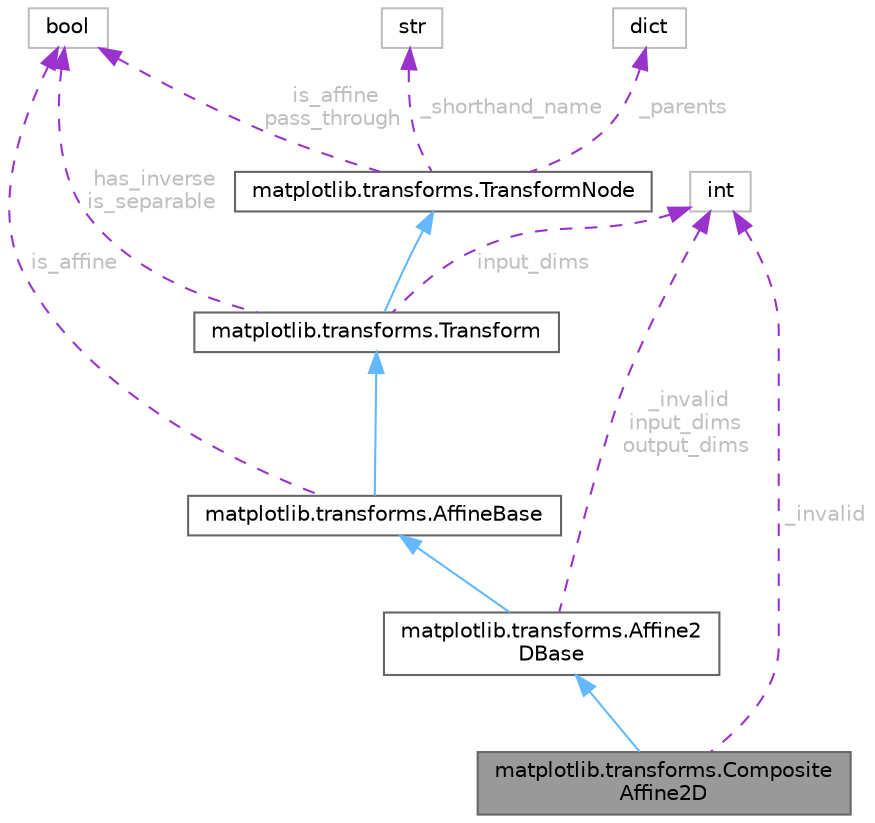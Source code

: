digraph "matplotlib.transforms.CompositeAffine2D"
{
 // LATEX_PDF_SIZE
  bgcolor="transparent";
  edge [fontname=Helvetica,fontsize=10,labelfontname=Helvetica,labelfontsize=10];
  node [fontname=Helvetica,fontsize=10,shape=box,height=0.2,width=0.4];
  Node1 [id="Node000001",label="matplotlib.transforms.Composite\lAffine2D",height=0.2,width=0.4,color="gray40", fillcolor="grey60", style="filled", fontcolor="black",tooltip=" "];
  Node2 -> Node1 [id="edge13_Node000001_Node000002",dir="back",color="steelblue1",style="solid",tooltip=" "];
  Node2 [id="Node000002",label="matplotlib.transforms.Affine2\lDBase",height=0.2,width=0.4,color="gray40", fillcolor="white", style="filled",URL="$dc/daa/classmatplotlib_1_1transforms_1_1Affine2DBase.html",tooltip=" "];
  Node3 -> Node2 [id="edge14_Node000002_Node000003",dir="back",color="steelblue1",style="solid",tooltip=" "];
  Node3 [id="Node000003",label="matplotlib.transforms.AffineBase",height=0.2,width=0.4,color="gray40", fillcolor="white", style="filled",URL="$d7/d5c/classmatplotlib_1_1transforms_1_1AffineBase.html",tooltip=" "];
  Node4 -> Node3 [id="edge15_Node000003_Node000004",dir="back",color="steelblue1",style="solid",tooltip=" "];
  Node4 [id="Node000004",label="matplotlib.transforms.Transform",height=0.2,width=0.4,color="gray40", fillcolor="white", style="filled",URL="$db/df6/classmatplotlib_1_1transforms_1_1Transform.html",tooltip=" "];
  Node5 -> Node4 [id="edge16_Node000004_Node000005",dir="back",color="steelblue1",style="solid",tooltip=" "];
  Node5 [id="Node000005",label="matplotlib.transforms.TransformNode",height=0.2,width=0.4,color="gray40", fillcolor="white", style="filled",URL="$d0/da9/classmatplotlib_1_1transforms_1_1TransformNode.html",tooltip=" "];
  Node6 -> Node5 [id="edge17_Node000005_Node000006",dir="back",color="darkorchid3",style="dashed",tooltip=" ",label=" is_affine\npass_through",fontcolor="grey" ];
  Node6 [id="Node000006",label="bool",height=0.2,width=0.4,color="grey75", fillcolor="white", style="filled",tooltip=" "];
  Node7 -> Node5 [id="edge18_Node000005_Node000007",dir="back",color="darkorchid3",style="dashed",tooltip=" ",label=" _parents",fontcolor="grey" ];
  Node7 [id="Node000007",label="dict",height=0.2,width=0.4,color="grey75", fillcolor="white", style="filled",tooltip=" "];
  Node8 -> Node5 [id="edge19_Node000005_Node000008",dir="back",color="darkorchid3",style="dashed",tooltip=" ",label=" _shorthand_name",fontcolor="grey" ];
  Node8 [id="Node000008",label="str",height=0.2,width=0.4,color="grey75", fillcolor="white", style="filled",tooltip=" "];
  Node9 -> Node4 [id="edge20_Node000004_Node000009",dir="back",color="darkorchid3",style="dashed",tooltip=" ",label=" input_dims",fontcolor="grey" ];
  Node9 [id="Node000009",label="int",height=0.2,width=0.4,color="grey75", fillcolor="white", style="filled",tooltip=" "];
  Node6 -> Node4 [id="edge21_Node000004_Node000006",dir="back",color="darkorchid3",style="dashed",tooltip=" ",label=" has_inverse\nis_separable",fontcolor="grey" ];
  Node6 -> Node3 [id="edge22_Node000003_Node000006",dir="back",color="darkorchid3",style="dashed",tooltip=" ",label=" is_affine",fontcolor="grey" ];
  Node9 -> Node2 [id="edge23_Node000002_Node000009",dir="back",color="darkorchid3",style="dashed",tooltip=" ",label=" _invalid\ninput_dims\noutput_dims",fontcolor="grey" ];
  Node9 -> Node1 [id="edge24_Node000001_Node000009",dir="back",color="darkorchid3",style="dashed",tooltip=" ",label=" _invalid",fontcolor="grey" ];
}
